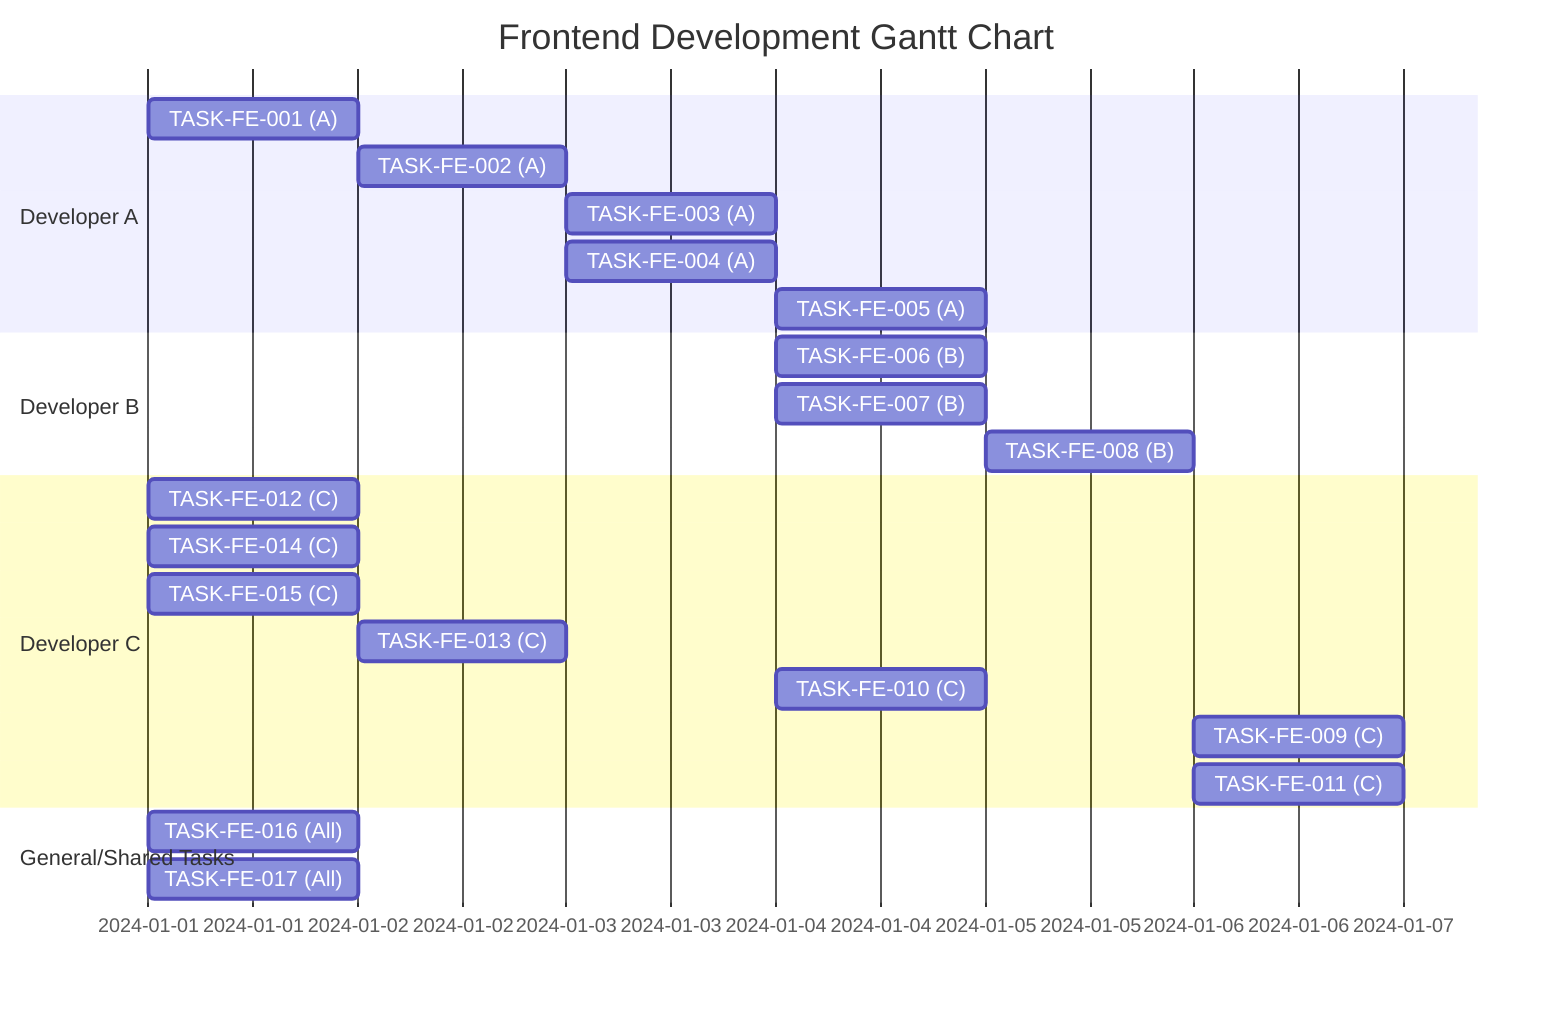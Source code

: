 gantt
    title Frontend Development Gantt Chart
    dateFormat  YYYY-MM-DD
    axisFormat %Y-%m-%d

    section Developer A
    TASK-FE-001 (A) :TASK-FE-001, 2024-01-01, 1d
    TASK-FE-002 (A) :TASK-FE-002, 2024-01-02, 1d
    TASK-FE-003 (A) :TASK-FE-003, 2024-01-03, 1d
    TASK-FE-004 (A) :TASK-FE-004, 2024-01-03, 1d
    TASK-FE-005 (A) :TASK-FE-005, 2024-01-04, 1d

    section Developer B
    TASK-FE-006 (B) :TASK-FE-006, 2024-01-04, 1d
    TASK-FE-007 (B) :TASK-FE-007, 2024-01-04, 1d
    TASK-FE-008 (B) :TASK-FE-008, 2024-01-05, 1d

    section Developer C
    TASK-FE-012 (C) :TASK-FE-012, 2024-01-01, 1d
    TASK-FE-014 (C) :TASK-FE-014, 2024-01-01, 1d
    TASK-FE-015 (C) :TASK-FE-015, 2024-01-01, 1d
    TASK-FE-013 (C) :TASK-FE-013, 2024-01-02, 1d
    TASK-FE-010 (C) :TASK-FE-010, 2024-01-04, 1d
    TASK-FE-009 (C) :TASK-FE-009, 2024-01-06, 1d
    TASK-FE-011 (C) :TASK-FE-011, 2024-01-06, 1d

    section General/Shared Tasks
    TASK-FE-016 (All) :TASK-FE-016, 2024-01-01, 1d
    TASK-FE-017 (All) :TASK-FE-017, 2024-01-01, 1d